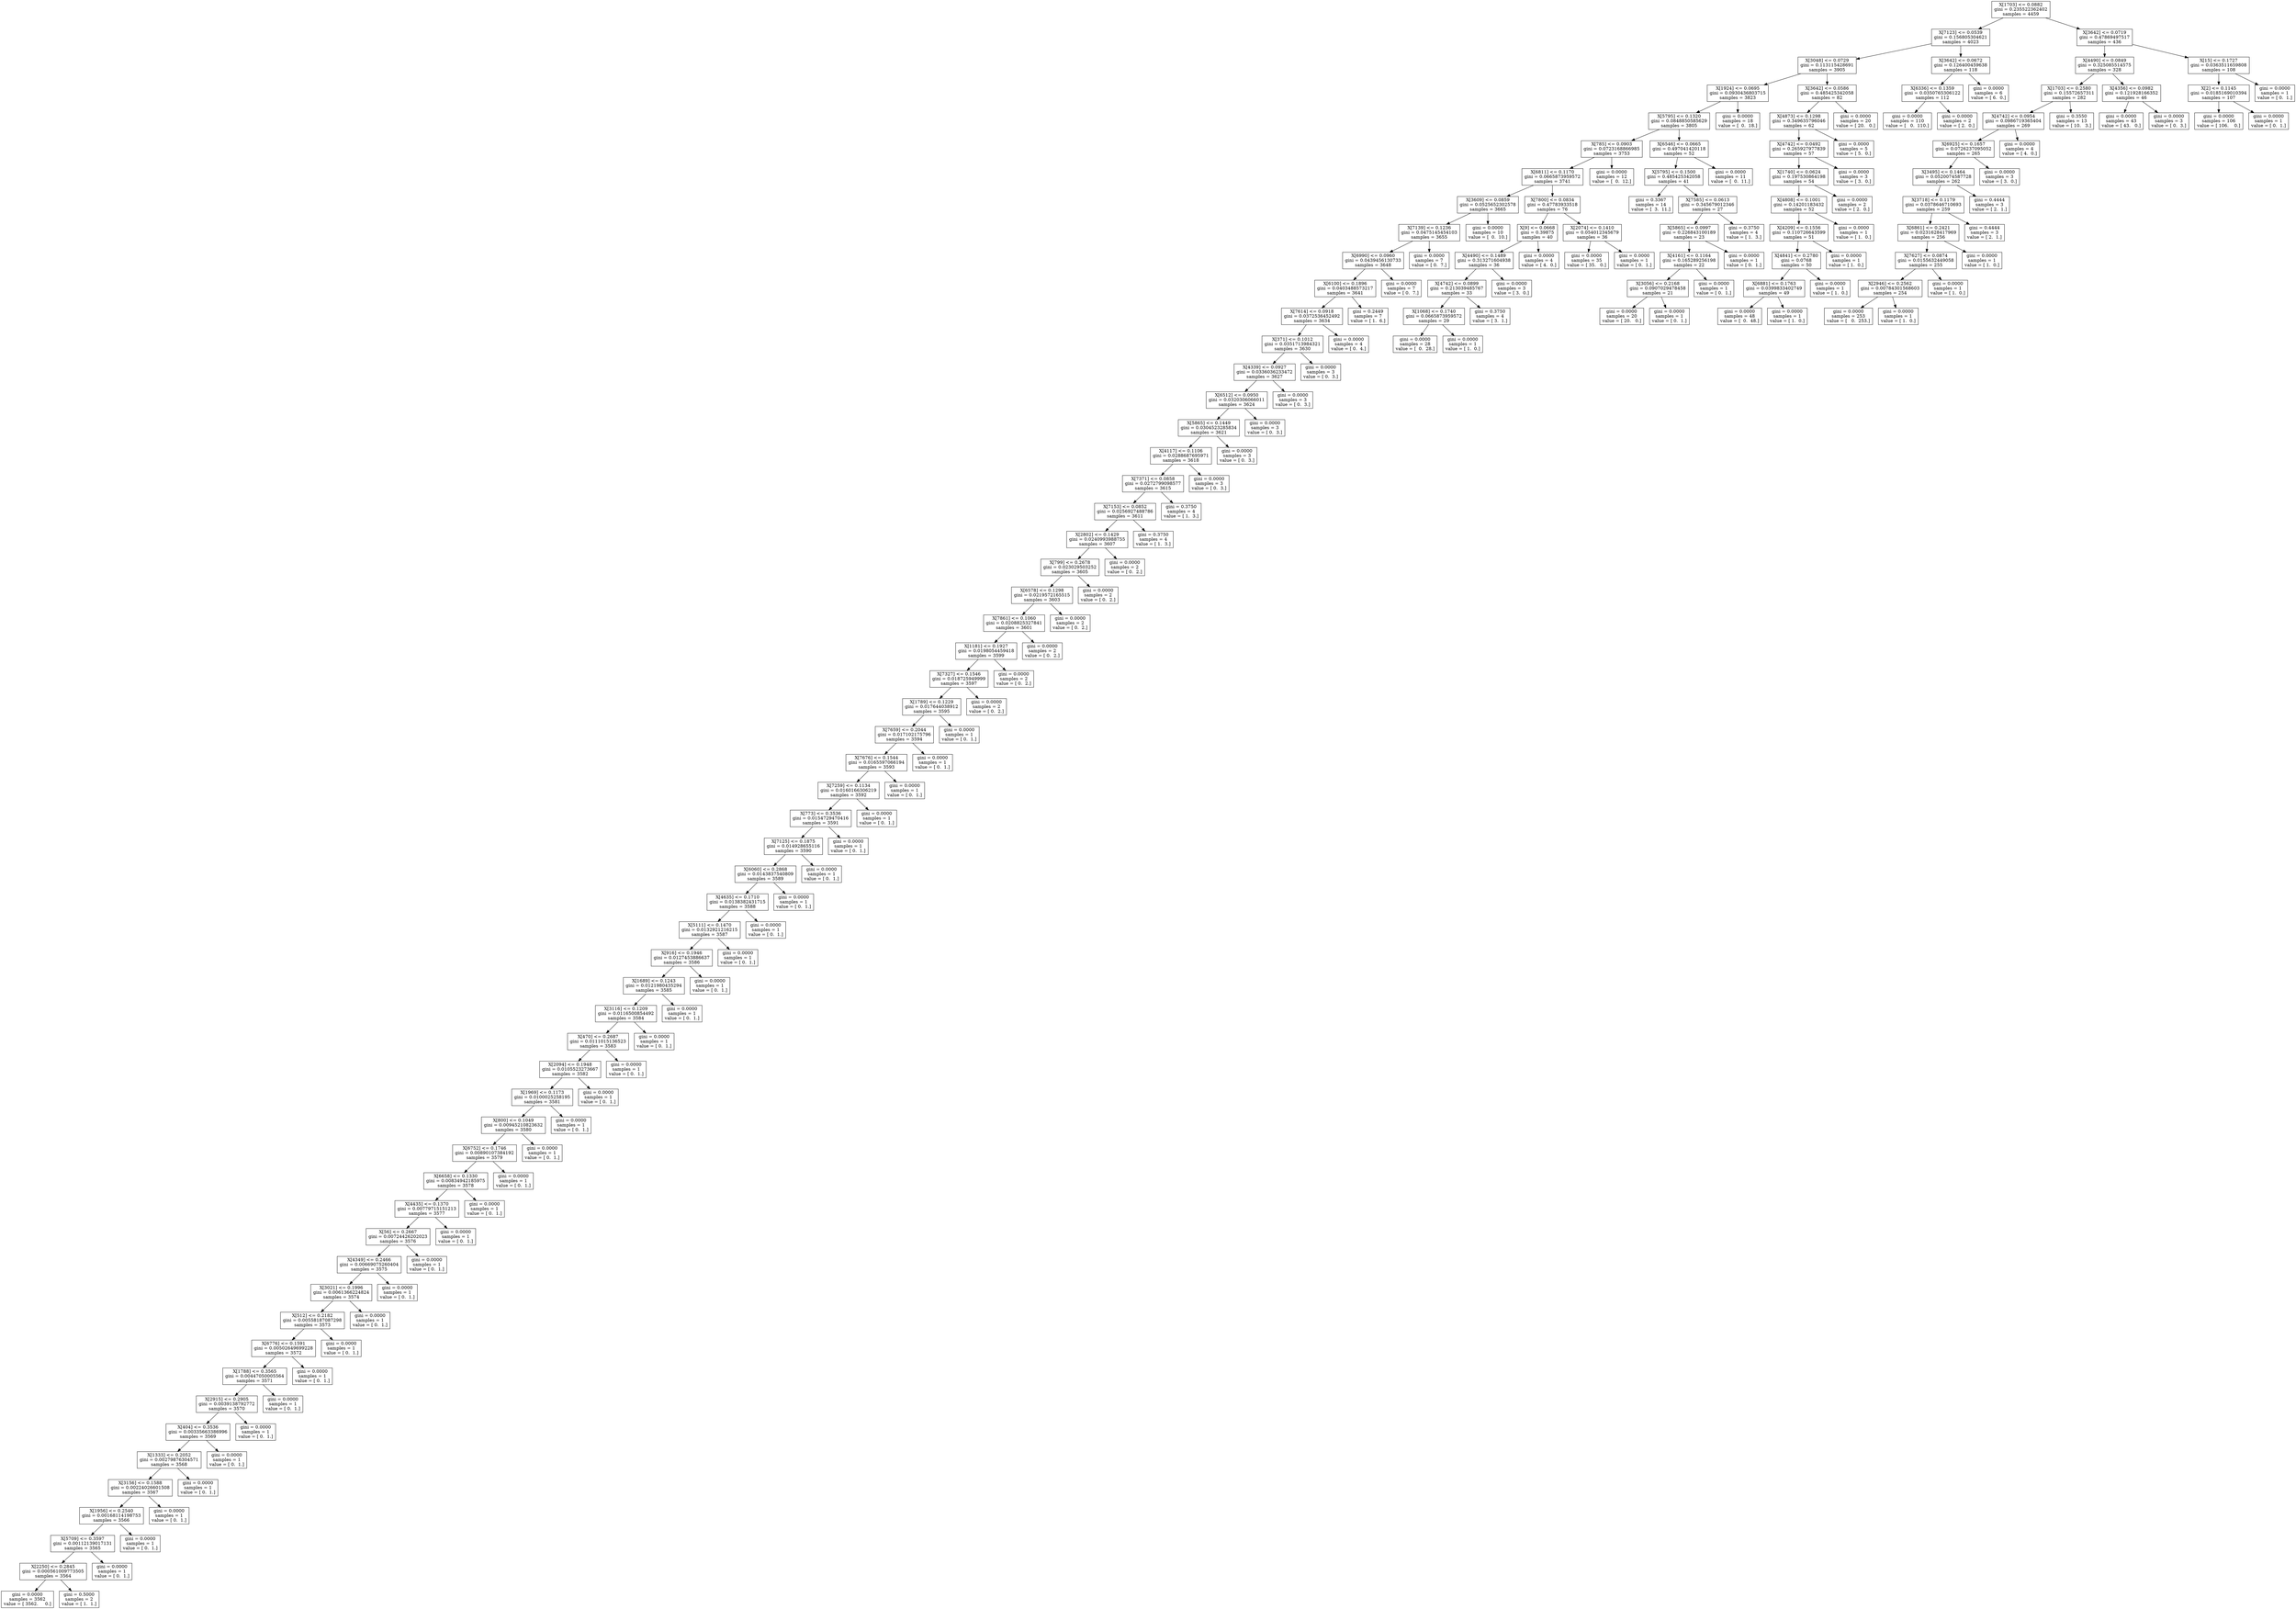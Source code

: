 digraph Tree {
0 [label="X[1703] <= 0.0882\ngini = 0.235522362402\nsamples = 4459", shape="box"] ;
1 [label="X[7123] <= 0.0539\ngini = 0.156805304621\nsamples = 4023", shape="box"] ;
0 -> 1 ;
2 [label="X[3048] <= 0.0729\ngini = 0.113115428691\nsamples = 3905", shape="box"] ;
1 -> 2 ;
3 [label="X[1924] <= 0.0695\ngini = 0.0930436803715\nsamples = 3823", shape="box"] ;
2 -> 3 ;
4 [label="X[5795] <= 0.1320\ngini = 0.0848850585629\nsamples = 3805", shape="box"] ;
3 -> 4 ;
5 [label="X[785] <= 0.0903\ngini = 0.0723168866985\nsamples = 3753", shape="box"] ;
4 -> 5 ;
6 [label="X[6811] <= 0.1170\ngini = 0.0665873959572\nsamples = 3741", shape="box"] ;
5 -> 6 ;
7 [label="X[3609] <= 0.0859\ngini = 0.0525652302578\nsamples = 3665", shape="box"] ;
6 -> 7 ;
8 [label="X[7139] <= 0.1236\ngini = 0.0475145454103\nsamples = 3655", shape="box"] ;
7 -> 8 ;
9 [label="X[6990] <= 0.0960\ngini = 0.0439456130733\nsamples = 3648", shape="box"] ;
8 -> 9 ;
10 [label="X[6100] <= 0.1896\ngini = 0.0403488573217\nsamples = 3641", shape="box"] ;
9 -> 10 ;
11 [label="X[7614] <= 0.0918\ngini = 0.0372536452492\nsamples = 3634", shape="box"] ;
10 -> 11 ;
12 [label="X[371] <= 0.1012\ngini = 0.0351713984321\nsamples = 3630", shape="box"] ;
11 -> 12 ;
13 [label="X[4339] <= 0.0927\ngini = 0.0336036233472\nsamples = 3627", shape="box"] ;
12 -> 13 ;
14 [label="X[6512] <= 0.0950\ngini = 0.0320306066011\nsamples = 3624", shape="box"] ;
13 -> 14 ;
15 [label="X[5865] <= 0.1449\ngini = 0.0304523285834\nsamples = 3621", shape="box"] ;
14 -> 15 ;
16 [label="X[4117] <= 0.1106\ngini = 0.0288687695971\nsamples = 3618", shape="box"] ;
15 -> 16 ;
17 [label="X[7371] <= 0.0858\ngini = 0.0272799098577\nsamples = 3615", shape="box"] ;
16 -> 17 ;
18 [label="X[7153] <= 0.0852\ngini = 0.0256927488786\nsamples = 3611", shape="box"] ;
17 -> 18 ;
19 [label="X[2802] <= 0.1429\ngini = 0.0240993988755\nsamples = 3607", shape="box"] ;
18 -> 19 ;
20 [label="X[799] <= 0.2678\ngini = 0.023029503252\nsamples = 3605", shape="box"] ;
19 -> 20 ;
21 [label="X[6578] <= 0.1298\ngini = 0.0219572165515\nsamples = 3603", shape="box"] ;
20 -> 21 ;
22 [label="X[7861] <= 0.1060\ngini = 0.0208825327841\nsamples = 3601", shape="box"] ;
21 -> 22 ;
23 [label="X[1181] <= 0.1927\ngini = 0.0198054459418\nsamples = 3599", shape="box"] ;
22 -> 23 ;
24 [label="X[7327] <= 0.1546\ngini = 0.018725949999\nsamples = 3597", shape="box"] ;
23 -> 24 ;
25 [label="X[1789] <= 0.1229\ngini = 0.017644038912\nsamples = 3595", shape="box"] ;
24 -> 25 ;
26 [label="X[7659] <= 0.2044\ngini = 0.017102175796\nsamples = 3594", shape="box"] ;
25 -> 26 ;
27 [label="X[7676] <= 0.1544\ngini = 0.0165597066194\nsamples = 3593", shape="box"] ;
26 -> 27 ;
28 [label="X[7259] <= 0.1134\ngini = 0.0160166306219\nsamples = 3592", shape="box"] ;
27 -> 28 ;
29 [label="X[773] <= 0.3536\ngini = 0.0154729470416\nsamples = 3591", shape="box"] ;
28 -> 29 ;
30 [label="X[7125] <= 0.1875\ngini = 0.014928655116\nsamples = 3590", shape="box"] ;
29 -> 30 ;
31 [label="X[6060] <= 0.2868\ngini = 0.0143837540809\nsamples = 3589", shape="box"] ;
30 -> 31 ;
32 [label="X[4635] <= 0.1710\ngini = 0.0138382431715\nsamples = 3588", shape="box"] ;
31 -> 32 ;
33 [label="X[5111] <= 0.1470\ngini = 0.0132921216215\nsamples = 3587", shape="box"] ;
32 -> 33 ;
34 [label="X[916] <= 0.1946\ngini = 0.0127453886637\nsamples = 3586", shape="box"] ;
33 -> 34 ;
35 [label="X[1689] <= 0.1243\ngini = 0.0121980435294\nsamples = 3585", shape="box"] ;
34 -> 35 ;
36 [label="X[3116] <= 0.1209\ngini = 0.0116500854492\nsamples = 3584", shape="box"] ;
35 -> 36 ;
37 [label="X[470] <= 0.2687\ngini = 0.0111015136523\nsamples = 3583", shape="box"] ;
36 -> 37 ;
38 [label="X[2094] <= 0.1948\ngini = 0.0105523273667\nsamples = 3582", shape="box"] ;
37 -> 38 ;
39 [label="X[1969] <= 0.1173\ngini = 0.0100025258195\nsamples = 3581", shape="box"] ;
38 -> 39 ;
40 [label="X[800] <= 0.1049\ngini = 0.00945210823632\nsamples = 3580", shape="box"] ;
39 -> 40 ;
41 [label="X[6752] <= 0.1746\ngini = 0.00890107384192\nsamples = 3579", shape="box"] ;
40 -> 41 ;
42 [label="X[6658] <= 0.1330\ngini = 0.00834942185975\nsamples = 3578", shape="box"] ;
41 -> 42 ;
43 [label="X[4435] <= 0.1370\ngini = 0.00779715151213\nsamples = 3577", shape="box"] ;
42 -> 43 ;
44 [label="X[56] <= 0.2667\ngini = 0.00724426202023\nsamples = 3576", shape="box"] ;
43 -> 44 ;
45 [label="X[4349] <= 0.2466\ngini = 0.00669075260404\nsamples = 3575", shape="box"] ;
44 -> 45 ;
46 [label="X[3021] <= 0.1996\ngini = 0.0061366224824\nsamples = 3574", shape="box"] ;
45 -> 46 ;
47 [label="X[512] <= 0.2182\ngini = 0.00558187087298\nsamples = 3573", shape="box"] ;
46 -> 47 ;
48 [label="X[6776] <= 0.1591\ngini = 0.00502649699228\nsamples = 3572", shape="box"] ;
47 -> 48 ;
49 [label="X[1788] <= 0.3565\ngini = 0.00447050005564\nsamples = 3571", shape="box"] ;
48 -> 49 ;
50 [label="X[2915] <= 0.2905\ngini = 0.0039138792772\nsamples = 3570", shape="box"] ;
49 -> 50 ;
51 [label="X[404] <= 0.3536\ngini = 0.00335663386996\nsamples = 3569", shape="box"] ;
50 -> 51 ;
52 [label="X[1333] <= 0.2052\ngini = 0.00279876304571\nsamples = 3568", shape="box"] ;
51 -> 52 ;
53 [label="X[3156] <= 0.1588\ngini = 0.00224026601508\nsamples = 3567", shape="box"] ;
52 -> 53 ;
54 [label="X[1956] <= 0.2540\ngini = 0.00168114198753\nsamples = 3566", shape="box"] ;
53 -> 54 ;
55 [label="X[5709] <= 0.3597\ngini = 0.00112139017131\nsamples = 3565", shape="box"] ;
54 -> 55 ;
56 [label="X[2250] <= 0.2845\ngini = 0.000561009773505\nsamples = 3564", shape="box"] ;
55 -> 56 ;
57 [label="gini = 0.0000\nsamples = 3562\nvalue = [ 3562.     0.]", shape="box"] ;
56 -> 57 ;
58 [label="gini = 0.5000\nsamples = 2\nvalue = [ 1.  1.]", shape="box"] ;
56 -> 58 ;
59 [label="gini = 0.0000\nsamples = 1\nvalue = [ 0.  1.]", shape="box"] ;
55 -> 59 ;
60 [label="gini = 0.0000\nsamples = 1\nvalue = [ 0.  1.]", shape="box"] ;
54 -> 60 ;
61 [label="gini = 0.0000\nsamples = 1\nvalue = [ 0.  1.]", shape="box"] ;
53 -> 61 ;
62 [label="gini = 0.0000\nsamples = 1\nvalue = [ 0.  1.]", shape="box"] ;
52 -> 62 ;
63 [label="gini = 0.0000\nsamples = 1\nvalue = [ 0.  1.]", shape="box"] ;
51 -> 63 ;
64 [label="gini = 0.0000\nsamples = 1\nvalue = [ 0.  1.]", shape="box"] ;
50 -> 64 ;
65 [label="gini = 0.0000\nsamples = 1\nvalue = [ 0.  1.]", shape="box"] ;
49 -> 65 ;
66 [label="gini = 0.0000\nsamples = 1\nvalue = [ 0.  1.]", shape="box"] ;
48 -> 66 ;
67 [label="gini = 0.0000\nsamples = 1\nvalue = [ 0.  1.]", shape="box"] ;
47 -> 67 ;
68 [label="gini = 0.0000\nsamples = 1\nvalue = [ 0.  1.]", shape="box"] ;
46 -> 68 ;
69 [label="gini = 0.0000\nsamples = 1\nvalue = [ 0.  1.]", shape="box"] ;
45 -> 69 ;
70 [label="gini = 0.0000\nsamples = 1\nvalue = [ 0.  1.]", shape="box"] ;
44 -> 70 ;
71 [label="gini = 0.0000\nsamples = 1\nvalue = [ 0.  1.]", shape="box"] ;
43 -> 71 ;
72 [label="gini = 0.0000\nsamples = 1\nvalue = [ 0.  1.]", shape="box"] ;
42 -> 72 ;
73 [label="gini = 0.0000\nsamples = 1\nvalue = [ 0.  1.]", shape="box"] ;
41 -> 73 ;
74 [label="gini = 0.0000\nsamples = 1\nvalue = [ 0.  1.]", shape="box"] ;
40 -> 74 ;
75 [label="gini = 0.0000\nsamples = 1\nvalue = [ 0.  1.]", shape="box"] ;
39 -> 75 ;
76 [label="gini = 0.0000\nsamples = 1\nvalue = [ 0.  1.]", shape="box"] ;
38 -> 76 ;
77 [label="gini = 0.0000\nsamples = 1\nvalue = [ 0.  1.]", shape="box"] ;
37 -> 77 ;
78 [label="gini = 0.0000\nsamples = 1\nvalue = [ 0.  1.]", shape="box"] ;
36 -> 78 ;
79 [label="gini = 0.0000\nsamples = 1\nvalue = [ 0.  1.]", shape="box"] ;
35 -> 79 ;
80 [label="gini = 0.0000\nsamples = 1\nvalue = [ 0.  1.]", shape="box"] ;
34 -> 80 ;
81 [label="gini = 0.0000\nsamples = 1\nvalue = [ 0.  1.]", shape="box"] ;
33 -> 81 ;
82 [label="gini = 0.0000\nsamples = 1\nvalue = [ 0.  1.]", shape="box"] ;
32 -> 82 ;
83 [label="gini = 0.0000\nsamples = 1\nvalue = [ 0.  1.]", shape="box"] ;
31 -> 83 ;
84 [label="gini = 0.0000\nsamples = 1\nvalue = [ 0.  1.]", shape="box"] ;
30 -> 84 ;
85 [label="gini = 0.0000\nsamples = 1\nvalue = [ 0.  1.]", shape="box"] ;
29 -> 85 ;
86 [label="gini = 0.0000\nsamples = 1\nvalue = [ 0.  1.]", shape="box"] ;
28 -> 86 ;
87 [label="gini = 0.0000\nsamples = 1\nvalue = [ 0.  1.]", shape="box"] ;
27 -> 87 ;
88 [label="gini = 0.0000\nsamples = 1\nvalue = [ 0.  1.]", shape="box"] ;
26 -> 88 ;
89 [label="gini = 0.0000\nsamples = 1\nvalue = [ 0.  1.]", shape="box"] ;
25 -> 89 ;
90 [label="gini = 0.0000\nsamples = 2\nvalue = [ 0.  2.]", shape="box"] ;
24 -> 90 ;
91 [label="gini = 0.0000\nsamples = 2\nvalue = [ 0.  2.]", shape="box"] ;
23 -> 91 ;
92 [label="gini = 0.0000\nsamples = 2\nvalue = [ 0.  2.]", shape="box"] ;
22 -> 92 ;
93 [label="gini = 0.0000\nsamples = 2\nvalue = [ 0.  2.]", shape="box"] ;
21 -> 93 ;
94 [label="gini = 0.0000\nsamples = 2\nvalue = [ 0.  2.]", shape="box"] ;
20 -> 94 ;
95 [label="gini = 0.0000\nsamples = 2\nvalue = [ 0.  2.]", shape="box"] ;
19 -> 95 ;
96 [label="gini = 0.3750\nsamples = 4\nvalue = [ 1.  3.]", shape="box"] ;
18 -> 96 ;
97 [label="gini = 0.3750\nsamples = 4\nvalue = [ 1.  3.]", shape="box"] ;
17 -> 97 ;
98 [label="gini = 0.0000\nsamples = 3\nvalue = [ 0.  3.]", shape="box"] ;
16 -> 98 ;
99 [label="gini = 0.0000\nsamples = 3\nvalue = [ 0.  3.]", shape="box"] ;
15 -> 99 ;
100 [label="gini = 0.0000\nsamples = 3\nvalue = [ 0.  3.]", shape="box"] ;
14 -> 100 ;
101 [label="gini = 0.0000\nsamples = 3\nvalue = [ 0.  3.]", shape="box"] ;
13 -> 101 ;
102 [label="gini = 0.0000\nsamples = 3\nvalue = [ 0.  3.]", shape="box"] ;
12 -> 102 ;
103 [label="gini = 0.0000\nsamples = 4\nvalue = [ 0.  4.]", shape="box"] ;
11 -> 103 ;
104 [label="gini = 0.2449\nsamples = 7\nvalue = [ 1.  6.]", shape="box"] ;
10 -> 104 ;
105 [label="gini = 0.0000\nsamples = 7\nvalue = [ 0.  7.]", shape="box"] ;
9 -> 105 ;
106 [label="gini = 0.0000\nsamples = 7\nvalue = [ 0.  7.]", shape="box"] ;
8 -> 106 ;
107 [label="gini = 0.0000\nsamples = 10\nvalue = [  0.  10.]", shape="box"] ;
7 -> 107 ;
108 [label="X[7800] <= 0.0834\ngini = 0.47783933518\nsamples = 76", shape="box"] ;
6 -> 108 ;
109 [label="X[9] <= 0.0668\ngini = 0.39875\nsamples = 40", shape="box"] ;
108 -> 109 ;
110 [label="X[4490] <= 0.1489\ngini = 0.313271604938\nsamples = 36", shape="box"] ;
109 -> 110 ;
111 [label="X[4742] <= 0.0899\ngini = 0.213039485767\nsamples = 33", shape="box"] ;
110 -> 111 ;
112 [label="X[1068] <= 0.1740\ngini = 0.0665873959572\nsamples = 29", shape="box"] ;
111 -> 112 ;
113 [label="gini = 0.0000\nsamples = 28\nvalue = [  0.  28.]", shape="box"] ;
112 -> 113 ;
114 [label="gini = 0.0000\nsamples = 1\nvalue = [ 1.  0.]", shape="box"] ;
112 -> 114 ;
115 [label="gini = 0.3750\nsamples = 4\nvalue = [ 3.  1.]", shape="box"] ;
111 -> 115 ;
116 [label="gini = 0.0000\nsamples = 3\nvalue = [ 3.  0.]", shape="box"] ;
110 -> 116 ;
117 [label="gini = 0.0000\nsamples = 4\nvalue = [ 4.  0.]", shape="box"] ;
109 -> 117 ;
118 [label="X[2074] <= 0.1410\ngini = 0.054012345679\nsamples = 36", shape="box"] ;
108 -> 118 ;
119 [label="gini = 0.0000\nsamples = 35\nvalue = [ 35.   0.]", shape="box"] ;
118 -> 119 ;
120 [label="gini = 0.0000\nsamples = 1\nvalue = [ 0.  1.]", shape="box"] ;
118 -> 120 ;
121 [label="gini = 0.0000\nsamples = 12\nvalue = [  0.  12.]", shape="box"] ;
5 -> 121 ;
122 [label="X[6546] <= 0.0665\ngini = 0.497041420118\nsamples = 52", shape="box"] ;
4 -> 122 ;
123 [label="X[5795] <= 0.1500\ngini = 0.485425342058\nsamples = 41", shape="box"] ;
122 -> 123 ;
124 [label="gini = 0.3367\nsamples = 14\nvalue = [  3.  11.]", shape="box"] ;
123 -> 124 ;
125 [label="X[7585] <= 0.0613\ngini = 0.345679012346\nsamples = 27", shape="box"] ;
123 -> 125 ;
126 [label="X[5865] <= 0.0997\ngini = 0.226843100189\nsamples = 23", shape="box"] ;
125 -> 126 ;
127 [label="X[4161] <= 0.1164\ngini = 0.165289256198\nsamples = 22", shape="box"] ;
126 -> 127 ;
128 [label="X[3056] <= 0.2168\ngini = 0.0907029478458\nsamples = 21", shape="box"] ;
127 -> 128 ;
129 [label="gini = 0.0000\nsamples = 20\nvalue = [ 20.   0.]", shape="box"] ;
128 -> 129 ;
130 [label="gini = 0.0000\nsamples = 1\nvalue = [ 0.  1.]", shape="box"] ;
128 -> 130 ;
131 [label="gini = 0.0000\nsamples = 1\nvalue = [ 0.  1.]", shape="box"] ;
127 -> 131 ;
132 [label="gini = 0.0000\nsamples = 1\nvalue = [ 0.  1.]", shape="box"] ;
126 -> 132 ;
133 [label="gini = 0.3750\nsamples = 4\nvalue = [ 1.  3.]", shape="box"] ;
125 -> 133 ;
134 [label="gini = 0.0000\nsamples = 11\nvalue = [  0.  11.]", shape="box"] ;
122 -> 134 ;
135 [label="gini = 0.0000\nsamples = 18\nvalue = [  0.  18.]", shape="box"] ;
3 -> 135 ;
136 [label="X[3642] <= 0.0586\ngini = 0.485425342058\nsamples = 82", shape="box"] ;
2 -> 136 ;
137 [label="X[4873] <= 0.1298\ngini = 0.349635796046\nsamples = 62", shape="box"] ;
136 -> 137 ;
138 [label="X[4742] <= 0.0492\ngini = 0.265927977839\nsamples = 57", shape="box"] ;
137 -> 138 ;
139 [label="X[1740] <= 0.0624\ngini = 0.197530864198\nsamples = 54", shape="box"] ;
138 -> 139 ;
140 [label="X[4808] <= 0.1001\ngini = 0.14201183432\nsamples = 52", shape="box"] ;
139 -> 140 ;
141 [label="X[4209] <= 0.1556\ngini = 0.110726643599\nsamples = 51", shape="box"] ;
140 -> 141 ;
142 [label="X[4841] <= 0.2780\ngini = 0.0768\nsamples = 50", shape="box"] ;
141 -> 142 ;
143 [label="X[6881] <= 0.1763\ngini = 0.0399833402749\nsamples = 49", shape="box"] ;
142 -> 143 ;
144 [label="gini = 0.0000\nsamples = 48\nvalue = [  0.  48.]", shape="box"] ;
143 -> 144 ;
145 [label="gini = 0.0000\nsamples = 1\nvalue = [ 1.  0.]", shape="box"] ;
143 -> 145 ;
146 [label="gini = 0.0000\nsamples = 1\nvalue = [ 1.  0.]", shape="box"] ;
142 -> 146 ;
147 [label="gini = 0.0000\nsamples = 1\nvalue = [ 1.  0.]", shape="box"] ;
141 -> 147 ;
148 [label="gini = 0.0000\nsamples = 1\nvalue = [ 1.  0.]", shape="box"] ;
140 -> 148 ;
149 [label="gini = 0.0000\nsamples = 2\nvalue = [ 2.  0.]", shape="box"] ;
139 -> 149 ;
150 [label="gini = 0.0000\nsamples = 3\nvalue = [ 3.  0.]", shape="box"] ;
138 -> 150 ;
151 [label="gini = 0.0000\nsamples = 5\nvalue = [ 5.  0.]", shape="box"] ;
137 -> 151 ;
152 [label="gini = 0.0000\nsamples = 20\nvalue = [ 20.   0.]", shape="box"] ;
136 -> 152 ;
153 [label="X[3642] <= 0.0672\ngini = 0.126400459638\nsamples = 118", shape="box"] ;
1 -> 153 ;
154 [label="X[6336] <= 0.1359\ngini = 0.0350765306122\nsamples = 112", shape="box"] ;
153 -> 154 ;
155 [label="gini = 0.0000\nsamples = 110\nvalue = [   0.  110.]", shape="box"] ;
154 -> 155 ;
156 [label="gini = 0.0000\nsamples = 2\nvalue = [ 2.  0.]", shape="box"] ;
154 -> 156 ;
157 [label="gini = 0.0000\nsamples = 6\nvalue = [ 6.  0.]", shape="box"] ;
153 -> 157 ;
158 [label="X[3642] <= 0.0719\ngini = 0.47869497517\nsamples = 436", shape="box"] ;
0 -> 158 ;
159 [label="X[4490] <= 0.0849\ngini = 0.325085514575\nsamples = 328", shape="box"] ;
158 -> 159 ;
160 [label="X[1703] <= 0.2580\ngini = 0.15572657311\nsamples = 282", shape="box"] ;
159 -> 160 ;
161 [label="X[4742] <= 0.0954\ngini = 0.0986719365404\nsamples = 269", shape="box"] ;
160 -> 161 ;
162 [label="X[6925] <= 0.1657\ngini = 0.0726237095052\nsamples = 265", shape="box"] ;
161 -> 162 ;
163 [label="X[3495] <= 0.1464\ngini = 0.0520074587728\nsamples = 262", shape="box"] ;
162 -> 163 ;
164 [label="X[3718] <= 0.1179\ngini = 0.0378646710693\nsamples = 259", shape="box"] ;
163 -> 164 ;
165 [label="X[6861] <= 0.2421\ngini = 0.0231628417969\nsamples = 256", shape="box"] ;
164 -> 165 ;
166 [label="X[7627] <= 0.0874\ngini = 0.0155632449058\nsamples = 255", shape="box"] ;
165 -> 166 ;
167 [label="X[2946] <= 0.2562\ngini = 0.00784301568603\nsamples = 254", shape="box"] ;
166 -> 167 ;
168 [label="gini = 0.0000\nsamples = 253\nvalue = [   0.  253.]", shape="box"] ;
167 -> 168 ;
169 [label="gini = 0.0000\nsamples = 1\nvalue = [ 1.  0.]", shape="box"] ;
167 -> 169 ;
170 [label="gini = 0.0000\nsamples = 1\nvalue = [ 1.  0.]", shape="box"] ;
166 -> 170 ;
171 [label="gini = 0.0000\nsamples = 1\nvalue = [ 1.  0.]", shape="box"] ;
165 -> 171 ;
172 [label="gini = 0.4444\nsamples = 3\nvalue = [ 2.  1.]", shape="box"] ;
164 -> 172 ;
173 [label="gini = 0.4444\nsamples = 3\nvalue = [ 2.  1.]", shape="box"] ;
163 -> 173 ;
174 [label="gini = 0.0000\nsamples = 3\nvalue = [ 3.  0.]", shape="box"] ;
162 -> 174 ;
175 [label="gini = 0.0000\nsamples = 4\nvalue = [ 4.  0.]", shape="box"] ;
161 -> 175 ;
176 [label="gini = 0.3550\nsamples = 13\nvalue = [ 10.   3.]", shape="box"] ;
160 -> 176 ;
177 [label="X[4356] <= 0.0982\ngini = 0.121928166352\nsamples = 46", shape="box"] ;
159 -> 177 ;
178 [label="gini = 0.0000\nsamples = 43\nvalue = [ 43.   0.]", shape="box"] ;
177 -> 178 ;
179 [label="gini = 0.0000\nsamples = 3\nvalue = [ 0.  3.]", shape="box"] ;
177 -> 179 ;
180 [label="X[15] <= 0.1727\ngini = 0.0363511659808\nsamples = 108", shape="box"] ;
158 -> 180 ;
181 [label="X[2] <= 0.1145\ngini = 0.0185169010394\nsamples = 107", shape="box"] ;
180 -> 181 ;
182 [label="gini = 0.0000\nsamples = 106\nvalue = [ 106.    0.]", shape="box"] ;
181 -> 182 ;
183 [label="gini = 0.0000\nsamples = 1\nvalue = [ 0.  1.]", shape="box"] ;
181 -> 183 ;
184 [label="gini = 0.0000\nsamples = 1\nvalue = [ 0.  1.]", shape="box"] ;
180 -> 184 ;
}